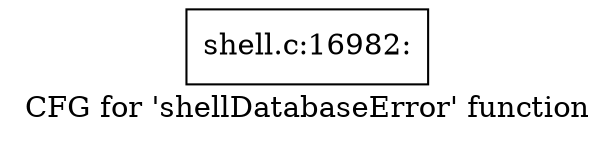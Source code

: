 digraph "CFG for 'shellDatabaseError' function" {
	label="CFG for 'shellDatabaseError' function";

	Node0x560277364120 [shape=record,label="{shell.c:16982:}"];
}
